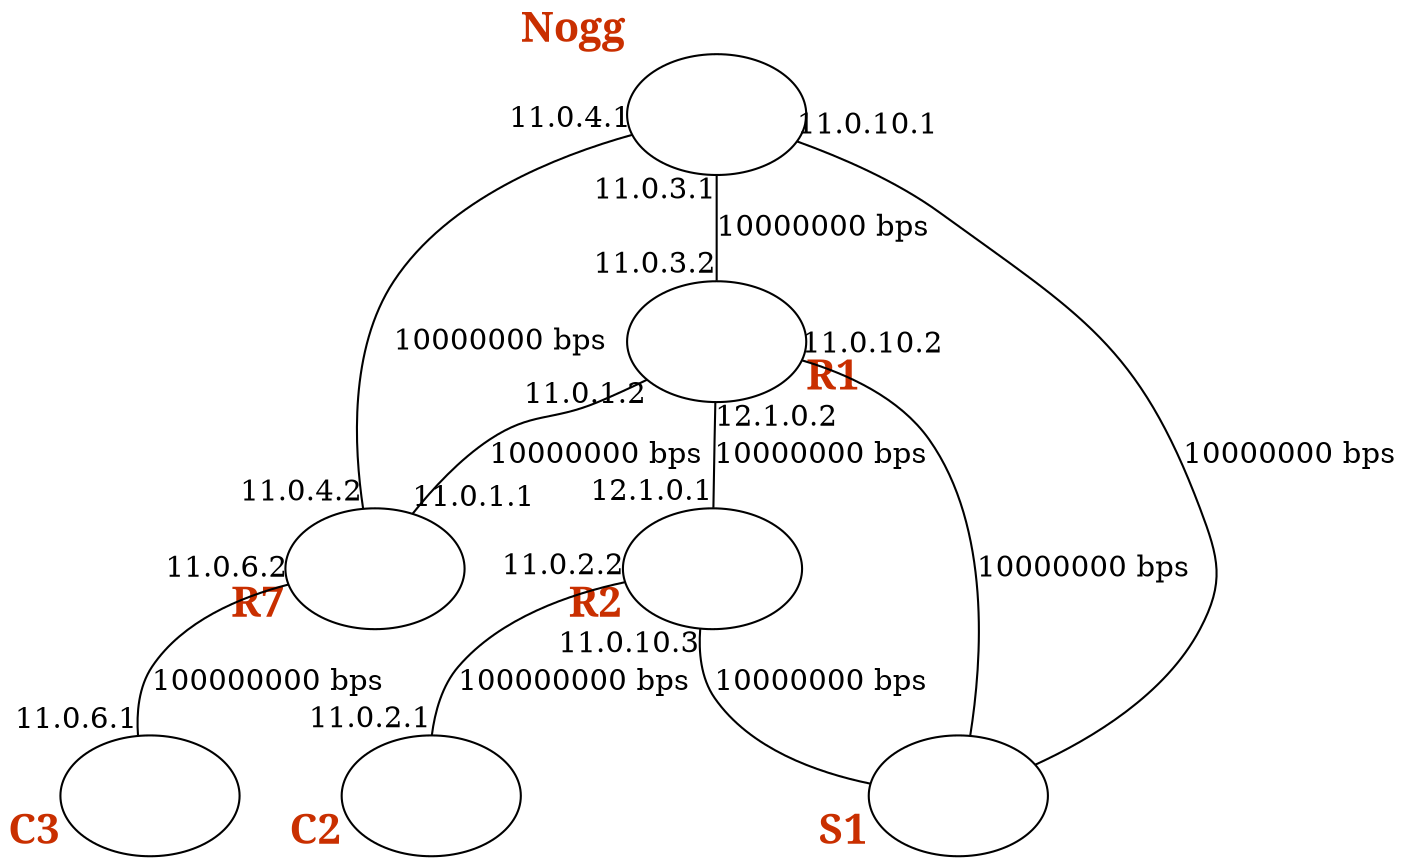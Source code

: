 // Network layout
digraph {
	Nogg [label="" fixedsize=true fontcolor="#c92f00" fontname=bold fontsize=20 height=0.8 image="./router.png" width=1.2 xlabel=Nogg]
	R1 [label="" fixedsize=true fontcolor="#c92f00" fontname=bold fontsize=20 height=0.8 image="./router.png" width=1.2 xlabel=R1]
	R7 [label="" fixedsize=true fontcolor="#c92f00" fontname=bold fontsize=20 height=0.8 image="./router.png" width=1.2 xlabel=R7]
	C3 [label="" fixedsize=true fontcolor="#c92f00" fontname=bold fontsize=20 height=0.8 image="./router.png" width=1.2 xlabel=C3]
	R2 [label="" fixedsize=true fontcolor="#c92f00" fontname=bold fontsize=20 height=0.8 image="./router.png" width=1.2 xlabel=R2]
	C2 [label="" fixedsize=true fontcolor="#c92f00" fontname=bold fontsize=20 height=0.8 image="./router.png" width=1.2 xlabel=C2]
	S1 [label="" fixedsize=true fontcolor="#c92f00" fontname=bold fontsize=20 height=0.8 image="./switch.png" width=1.2 xlabel=S1]
	Nogg -> S1 [label="10000000 bps" arrowhead=none taillabel="11.0.10.1" xlabel=""]
	R1 -> S1 [label="10000000 bps" arrowhead=none taillabel="11.0.10.2" xlabel=""]
	R2 -> S1 [label="10000000 bps" arrowhead=none taillabel="11.0.10.3" xlabel=""]
	Nogg -> R7 [label="10000000 bps" arrowhead=none headlabel="11.0.4.2" splines=false taillabel="11.0.4.1" xlabel=""]
	Nogg -> R1 [label="10000000 bps" arrowhead=none headlabel="11.0.3.2" splines=false taillabel="11.0.3.1" xlabel=""]
	R1 -> R7 [label="10000000 bps" arrowhead=none headlabel="11.0.1.1" splines=false taillabel="11.0.1.2" xlabel=""]
	R1 -> R2 [label="10000000 bps" arrowhead=none headlabel="12.1.0.1" splines=false taillabel="12.1.0.2" xlabel=""]
	R7 -> C3 [label="100000000 bps" arrowhead=none headlabel="11.0.6.1" splines=false taillabel="11.0.6.2" xlabel=""]
	R2 -> C2 [label="100000000 bps" arrowhead=none headlabel="11.0.2.1" splines=false taillabel="11.0.2.2" xlabel=""]
}

